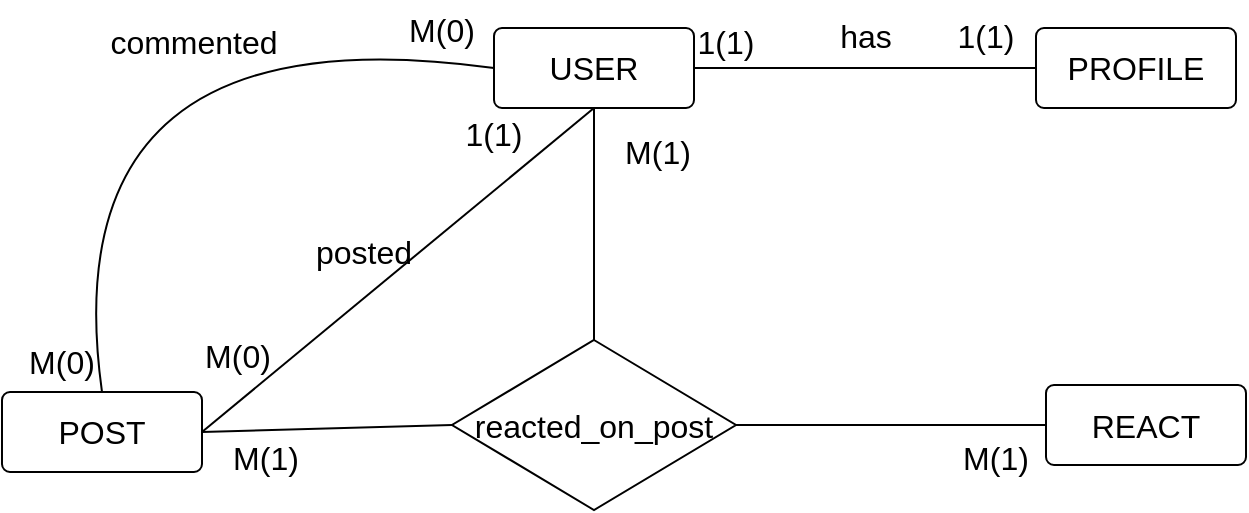<mxfile version="22.1.17" type="github" pages="2">
  <diagram name="E/R Diagram" id="e-kSMlQygBdRhabFYkxA">
    <mxGraphModel dx="1690" dy="580" grid="0" gridSize="10" guides="1" tooltips="1" connect="1" arrows="1" fold="1" page="0" pageScale="1" pageWidth="827" pageHeight="1169" math="0" shadow="0">
      <root>
        <mxCell id="0" />
        <mxCell id="1" parent="0" />
        <mxCell id="X_2Rxu_jYfAB1tPDHrxQ-3" value="USER" style="rounded=1;arcSize=10;whiteSpace=wrap;html=1;align=center;fontSize=16;" parent="1" vertex="1">
          <mxGeometry x="16" y="133" width="100" height="40" as="geometry" />
        </mxCell>
        <mxCell id="X_2Rxu_jYfAB1tPDHrxQ-4" value="PROFILE" style="rounded=1;arcSize=10;whiteSpace=wrap;html=1;align=center;fontSize=16;" parent="1" vertex="1">
          <mxGeometry x="287" y="133" width="100" height="40" as="geometry" />
        </mxCell>
        <mxCell id="X_2Rxu_jYfAB1tPDHrxQ-7" value="" style="endArrow=none;html=1;rounded=0;fontSize=12;startSize=8;endSize=8;curved=1;exitX=1;exitY=0.5;exitDx=0;exitDy=0;entryX=0;entryY=0.5;entryDx=0;entryDy=0;" parent="1" source="X_2Rxu_jYfAB1tPDHrxQ-3" target="X_2Rxu_jYfAB1tPDHrxQ-4" edge="1">
          <mxGeometry relative="1" as="geometry">
            <mxPoint x="114" y="266" as="sourcePoint" />
            <mxPoint x="274" y="266" as="targetPoint" />
          </mxGeometry>
        </mxCell>
        <mxCell id="X_2Rxu_jYfAB1tPDHrxQ-8" value="POST" style="rounded=1;arcSize=10;whiteSpace=wrap;html=1;align=center;fontSize=16;" parent="1" vertex="1">
          <mxGeometry x="-230" y="315" width="100" height="40" as="geometry" />
        </mxCell>
        <mxCell id="X_2Rxu_jYfAB1tPDHrxQ-9" value="" style="endArrow=none;html=1;rounded=0;fontSize=12;startSize=8;endSize=8;curved=1;exitX=0.5;exitY=1;exitDx=0;exitDy=0;entryX=1;entryY=0.5;entryDx=0;entryDy=0;" parent="1" source="X_2Rxu_jYfAB1tPDHrxQ-3" target="X_2Rxu_jYfAB1tPDHrxQ-8" edge="1">
          <mxGeometry relative="1" as="geometry">
            <mxPoint x="114" y="266" as="sourcePoint" />
            <mxPoint x="55" y="345" as="targetPoint" />
          </mxGeometry>
        </mxCell>
        <mxCell id="X_2Rxu_jYfAB1tPDHrxQ-10" value="REACT" style="rounded=1;arcSize=10;whiteSpace=wrap;html=1;align=center;fontSize=16;" parent="1" vertex="1">
          <mxGeometry x="292" y="311.5" width="100" height="40" as="geometry" />
        </mxCell>
        <mxCell id="X_2Rxu_jYfAB1tPDHrxQ-26" value="has" style="text;html=1;strokeColor=none;fillColor=none;align=center;verticalAlign=middle;whiteSpace=wrap;rounded=0;fontSize=16;" parent="1" vertex="1">
          <mxGeometry x="172" y="122" width="60" height="30" as="geometry" />
        </mxCell>
        <mxCell id="X_2Rxu_jYfAB1tPDHrxQ-28" value="1(1)" style="text;html=1;strokeColor=none;fillColor=none;align=center;verticalAlign=middle;whiteSpace=wrap;rounded=0;fontSize=16;" parent="1" vertex="1">
          <mxGeometry x="232" y="122" width="60" height="30" as="geometry" />
        </mxCell>
        <mxCell id="X_2Rxu_jYfAB1tPDHrxQ-29" value="1(1)" style="text;html=1;strokeColor=none;fillColor=none;align=center;verticalAlign=middle;whiteSpace=wrap;rounded=0;fontSize=16;" parent="1" vertex="1">
          <mxGeometry x="102" y="125" width="60" height="30" as="geometry" />
        </mxCell>
        <mxCell id="X_2Rxu_jYfAB1tPDHrxQ-30" value="posted" style="text;html=1;strokeColor=none;fillColor=none;align=center;verticalAlign=middle;whiteSpace=wrap;rounded=0;fontSize=16;" parent="1" vertex="1">
          <mxGeometry x="-79" y="230" width="60" height="30" as="geometry" />
        </mxCell>
        <mxCell id="X_2Rxu_jYfAB1tPDHrxQ-31" value="M(0)" style="text;html=1;strokeColor=none;fillColor=none;align=center;verticalAlign=middle;whiteSpace=wrap;rounded=0;fontSize=16;" parent="1" vertex="1">
          <mxGeometry x="-142" y="281.5" width="60" height="30" as="geometry" />
        </mxCell>
        <mxCell id="X_2Rxu_jYfAB1tPDHrxQ-42" value="reacted_on_post" style="shape=rhombus;perimeter=rhombusPerimeter;whiteSpace=wrap;html=1;align=center;fontSize=16;" parent="1" vertex="1">
          <mxGeometry x="-5" y="289" width="142" height="85" as="geometry" />
        </mxCell>
        <mxCell id="X_2Rxu_jYfAB1tPDHrxQ-44" value="" style="endArrow=none;html=1;rounded=0;fontSize=12;startSize=8;endSize=8;curved=1;exitX=1;exitY=0.5;exitDx=0;exitDy=0;entryX=0;entryY=0.5;entryDx=0;entryDy=0;" parent="1" source="X_2Rxu_jYfAB1tPDHrxQ-8" target="X_2Rxu_jYfAB1tPDHrxQ-42" edge="1">
          <mxGeometry relative="1" as="geometry">
            <mxPoint x="-344" y="504" as="sourcePoint" />
            <mxPoint x="-184" y="504" as="targetPoint" />
          </mxGeometry>
        </mxCell>
        <mxCell id="X_2Rxu_jYfAB1tPDHrxQ-45" value="" style="endArrow=none;html=1;rounded=0;fontSize=12;startSize=8;endSize=8;curved=1;exitX=1;exitY=0.5;exitDx=0;exitDy=0;entryX=0;entryY=0.5;entryDx=0;entryDy=0;" parent="1" source="X_2Rxu_jYfAB1tPDHrxQ-42" target="X_2Rxu_jYfAB1tPDHrxQ-10" edge="1">
          <mxGeometry relative="1" as="geometry">
            <mxPoint x="-10" y="355" as="sourcePoint" />
            <mxPoint x="150" y="355" as="targetPoint" />
          </mxGeometry>
        </mxCell>
        <mxCell id="X_2Rxu_jYfAB1tPDHrxQ-48" value="" style="endArrow=none;html=1;rounded=0;fontSize=12;startSize=8;endSize=8;curved=1;exitX=0.5;exitY=0;exitDx=0;exitDy=0;entryX=0.5;entryY=1;entryDx=0;entryDy=0;" parent="1" source="X_2Rxu_jYfAB1tPDHrxQ-42" target="X_2Rxu_jYfAB1tPDHrxQ-3" edge="1">
          <mxGeometry relative="1" as="geometry">
            <mxPoint x="-10" y="355" as="sourcePoint" />
            <mxPoint x="150" y="355" as="targetPoint" />
          </mxGeometry>
        </mxCell>
        <mxCell id="X_2Rxu_jYfAB1tPDHrxQ-50" value="M(1)" style="text;html=1;strokeColor=none;fillColor=none;align=center;verticalAlign=middle;whiteSpace=wrap;rounded=0;fontSize=16;" parent="1" vertex="1">
          <mxGeometry x="-128" y="333" width="60" height="30" as="geometry" />
        </mxCell>
        <mxCell id="X_2Rxu_jYfAB1tPDHrxQ-52" value="M(1)" style="text;html=1;strokeColor=none;fillColor=none;align=center;verticalAlign=middle;whiteSpace=wrap;rounded=0;fontSize=16;" parent="1" vertex="1">
          <mxGeometry x="237" y="333" width="60" height="30" as="geometry" />
        </mxCell>
        <mxCell id="X_2Rxu_jYfAB1tPDHrxQ-53" value="M(1)" style="text;html=1;strokeColor=none;fillColor=none;align=center;verticalAlign=middle;whiteSpace=wrap;rounded=0;fontSize=16;" parent="1" vertex="1">
          <mxGeometry x="68" y="180" width="60" height="30" as="geometry" />
        </mxCell>
        <mxCell id="X_2Rxu_jYfAB1tPDHrxQ-59" value="commented" style="text;html=1;strokeColor=none;fillColor=none;align=center;verticalAlign=middle;whiteSpace=wrap;rounded=0;fontSize=16;" parent="1" vertex="1">
          <mxGeometry x="-164" y="125" width="60" height="30" as="geometry" />
        </mxCell>
        <mxCell id="JVQoJ2h-iukKytFjK1zk-7" value="" style="endArrow=none;html=1;rounded=0;fontSize=12;startSize=8;endSize=8;curved=1;entryX=0;entryY=0.5;entryDx=0;entryDy=0;exitX=0.5;exitY=0;exitDx=0;exitDy=0;" parent="1" source="X_2Rxu_jYfAB1tPDHrxQ-8" target="X_2Rxu_jYfAB1tPDHrxQ-3" edge="1">
          <mxGeometry relative="1" as="geometry">
            <mxPoint x="-234" y="174.44" as="sourcePoint" />
            <mxPoint x="-74" y="174.44" as="targetPoint" />
            <Array as="points">
              <mxPoint x="-207" y="122" />
            </Array>
          </mxGeometry>
        </mxCell>
        <mxCell id="JVQoJ2h-iukKytFjK1zk-9" value="M(0)" style="text;html=1;strokeColor=none;fillColor=none;align=center;verticalAlign=middle;whiteSpace=wrap;rounded=0;fontSize=16;" parent="1" vertex="1">
          <mxGeometry x="-230" y="285" width="60" height="30" as="geometry" />
        </mxCell>
        <mxCell id="JVQoJ2h-iukKytFjK1zk-10" value="M(0)" style="text;html=1;strokeColor=none;fillColor=none;align=center;verticalAlign=middle;whiteSpace=wrap;rounded=0;fontSize=16;" parent="1" vertex="1">
          <mxGeometry x="-40" y="119" width="60" height="30" as="geometry" />
        </mxCell>
        <mxCell id="zRpj0uwyUc6nDoxIozHz-1" value="1(1)" style="text;html=1;strokeColor=none;fillColor=none;align=center;verticalAlign=middle;whiteSpace=wrap;rounded=0;fontSize=16;" parent="1" vertex="1">
          <mxGeometry x="-14" y="171" width="60" height="30" as="geometry" />
        </mxCell>
      </root>
    </mxGraphModel>
  </diagram>
  <diagram id="opiZXIIFtujCiTkQ10Ds" name="Conceptual diagram">
    <mxGraphModel dx="1690" dy="980" grid="1" gridSize="10" guides="1" tooltips="1" connect="1" arrows="1" fold="1" page="0" pageScale="1" pageWidth="827" pageHeight="1169" math="0" shadow="0">
      <root>
        <mxCell id="0" />
        <mxCell id="1" parent="0" />
        <mxCell id="zgBivezwztg3z0JNYk4G-1" value="USER" style="shape=table;startSize=30;container=1;collapsible=1;childLayout=tableLayout;fixedRows=1;rowLines=0;fontStyle=1;align=center;resizeLast=1;html=1;fontSize=16;" parent="1" vertex="1">
          <mxGeometry x="94" y="-29" width="180" height="240" as="geometry" />
        </mxCell>
        <mxCell id="zgBivezwztg3z0JNYk4G-2" value="" style="shape=tableRow;horizontal=0;startSize=0;swimlaneHead=0;swimlaneBody=0;fillColor=none;collapsible=0;dropTarget=0;points=[[0,0.5],[1,0.5]];portConstraint=eastwest;top=0;left=0;right=0;bottom=1;fontSize=16;" parent="zgBivezwztg3z0JNYk4G-1" vertex="1">
          <mxGeometry y="30" width="180" height="30" as="geometry" />
        </mxCell>
        <mxCell id="zgBivezwztg3z0JNYk4G-3" value="PK" style="shape=partialRectangle;connectable=0;fillColor=none;top=0;left=0;bottom=0;right=0;fontStyle=1;overflow=hidden;whiteSpace=wrap;html=1;fontSize=16;" parent="zgBivezwztg3z0JNYk4G-2" vertex="1">
          <mxGeometry width="30" height="30" as="geometry">
            <mxRectangle width="30" height="30" as="alternateBounds" />
          </mxGeometry>
        </mxCell>
        <mxCell id="zgBivezwztg3z0JNYk4G-4" value="#user_id" style="shape=partialRectangle;connectable=0;fillColor=none;top=0;left=0;bottom=0;right=0;align=left;spacingLeft=6;fontStyle=5;overflow=hidden;whiteSpace=wrap;html=1;fontSize=16;" parent="zgBivezwztg3z0JNYk4G-2" vertex="1">
          <mxGeometry x="30" width="150" height="30" as="geometry">
            <mxRectangle width="150" height="30" as="alternateBounds" />
          </mxGeometry>
        </mxCell>
        <mxCell id="zgBivezwztg3z0JNYk4G-5" value="" style="shape=tableRow;horizontal=0;startSize=0;swimlaneHead=0;swimlaneBody=0;fillColor=none;collapsible=0;dropTarget=0;points=[[0,0.5],[1,0.5]];portConstraint=eastwest;top=0;left=0;right=0;bottom=0;fontSize=16;" parent="zgBivezwztg3z0JNYk4G-1" vertex="1">
          <mxGeometry y="60" width="180" height="30" as="geometry" />
        </mxCell>
        <mxCell id="zgBivezwztg3z0JNYk4G-6" value="" style="shape=partialRectangle;connectable=0;fillColor=none;top=0;left=0;bottom=0;right=0;editable=1;overflow=hidden;whiteSpace=wrap;html=1;fontSize=16;" parent="zgBivezwztg3z0JNYk4G-5" vertex="1">
          <mxGeometry width="30" height="30" as="geometry">
            <mxRectangle width="30" height="30" as="alternateBounds" />
          </mxGeometry>
        </mxCell>
        <mxCell id="zgBivezwztg3z0JNYk4G-7" value="email" style="shape=partialRectangle;connectable=0;fillColor=none;top=0;left=0;bottom=0;right=0;align=left;spacingLeft=6;overflow=hidden;whiteSpace=wrap;html=1;fontSize=16;" parent="zgBivezwztg3z0JNYk4G-5" vertex="1">
          <mxGeometry x="30" width="150" height="30" as="geometry">
            <mxRectangle width="150" height="30" as="alternateBounds" />
          </mxGeometry>
        </mxCell>
        <mxCell id="zgBivezwztg3z0JNYk4G-8" value="" style="shape=tableRow;horizontal=0;startSize=0;swimlaneHead=0;swimlaneBody=0;fillColor=none;collapsible=0;dropTarget=0;points=[[0,0.5],[1,0.5]];portConstraint=eastwest;top=0;left=0;right=0;bottom=0;fontSize=16;" parent="zgBivezwztg3z0JNYk4G-1" vertex="1">
          <mxGeometry y="90" width="180" height="30" as="geometry" />
        </mxCell>
        <mxCell id="zgBivezwztg3z0JNYk4G-9" value="" style="shape=partialRectangle;connectable=0;fillColor=none;top=0;left=0;bottom=0;right=0;editable=1;overflow=hidden;whiteSpace=wrap;html=1;fontSize=16;" parent="zgBivezwztg3z0JNYk4G-8" vertex="1">
          <mxGeometry width="30" height="30" as="geometry">
            <mxRectangle width="30" height="30" as="alternateBounds" />
          </mxGeometry>
        </mxCell>
        <mxCell id="zgBivezwztg3z0JNYk4G-10" value="username" style="shape=partialRectangle;connectable=0;fillColor=none;top=0;left=0;bottom=0;right=0;align=left;spacingLeft=6;overflow=hidden;whiteSpace=wrap;html=1;fontSize=16;" parent="zgBivezwztg3z0JNYk4G-8" vertex="1">
          <mxGeometry x="30" width="150" height="30" as="geometry">
            <mxRectangle width="150" height="30" as="alternateBounds" />
          </mxGeometry>
        </mxCell>
        <mxCell id="zgBivezwztg3z0JNYk4G-11" value="" style="shape=tableRow;horizontal=0;startSize=0;swimlaneHead=0;swimlaneBody=0;fillColor=none;collapsible=0;dropTarget=0;points=[[0,0.5],[1,0.5]];portConstraint=eastwest;top=0;left=0;right=0;bottom=0;fontSize=16;" parent="zgBivezwztg3z0JNYk4G-1" vertex="1">
          <mxGeometry y="120" width="180" height="30" as="geometry" />
        </mxCell>
        <mxCell id="zgBivezwztg3z0JNYk4G-12" value="" style="shape=partialRectangle;connectable=0;fillColor=none;top=0;left=0;bottom=0;right=0;editable=1;overflow=hidden;whiteSpace=wrap;html=1;fontSize=16;" parent="zgBivezwztg3z0JNYk4G-11" vertex="1">
          <mxGeometry width="30" height="30" as="geometry">
            <mxRectangle width="30" height="30" as="alternateBounds" />
          </mxGeometry>
        </mxCell>
        <mxCell id="zgBivezwztg3z0JNYk4G-13" value="password" style="shape=partialRectangle;connectable=0;fillColor=none;top=0;left=0;bottom=0;right=0;align=left;spacingLeft=6;overflow=hidden;whiteSpace=wrap;html=1;fontSize=16;" parent="zgBivezwztg3z0JNYk4G-11" vertex="1">
          <mxGeometry x="30" width="150" height="30" as="geometry">
            <mxRectangle width="150" height="30" as="alternateBounds" />
          </mxGeometry>
        </mxCell>
        <mxCell id="zgBivezwztg3z0JNYk4G-15" value="" style="shape=tableRow;horizontal=0;startSize=0;swimlaneHead=0;swimlaneBody=0;fillColor=none;collapsible=0;dropTarget=0;points=[[0,0.5],[1,0.5]];portConstraint=eastwest;top=0;left=0;right=0;bottom=0;fontSize=16;" parent="zgBivezwztg3z0JNYk4G-1" vertex="1">
          <mxGeometry y="150" width="180" height="30" as="geometry" />
        </mxCell>
        <mxCell id="zgBivezwztg3z0JNYk4G-16" value="" style="shape=partialRectangle;connectable=0;fillColor=none;top=0;left=0;bottom=0;right=0;editable=1;overflow=hidden;fontSize=16;" parent="zgBivezwztg3z0JNYk4G-15" vertex="1">
          <mxGeometry width="30" height="30" as="geometry">
            <mxRectangle width="30" height="30" as="alternateBounds" />
          </mxGeometry>
        </mxCell>
        <mxCell id="zgBivezwztg3z0JNYk4G-17" value="phone_number" style="shape=partialRectangle;connectable=0;fillColor=none;top=0;left=0;bottom=0;right=0;align=left;spacingLeft=6;overflow=hidden;fontSize=16;" parent="zgBivezwztg3z0JNYk4G-15" vertex="1">
          <mxGeometry x="30" width="150" height="30" as="geometry">
            <mxRectangle width="150" height="30" as="alternateBounds" />
          </mxGeometry>
        </mxCell>
        <mxCell id="zgBivezwztg3z0JNYk4G-23" value="" style="shape=tableRow;horizontal=0;startSize=0;swimlaneHead=0;swimlaneBody=0;fillColor=none;collapsible=0;dropTarget=0;points=[[0,0.5],[1,0.5]];portConstraint=eastwest;top=0;left=0;right=0;bottom=0;fontSize=16;" parent="zgBivezwztg3z0JNYk4G-1" vertex="1">
          <mxGeometry y="180" width="180" height="30" as="geometry" />
        </mxCell>
        <mxCell id="zgBivezwztg3z0JNYk4G-24" value="" style="shape=partialRectangle;connectable=0;fillColor=none;top=0;left=0;bottom=0;right=0;editable=1;overflow=hidden;fontSize=16;" parent="zgBivezwztg3z0JNYk4G-23" vertex="1">
          <mxGeometry width="30" height="30" as="geometry">
            <mxRectangle width="30" height="30" as="alternateBounds" />
          </mxGeometry>
        </mxCell>
        <mxCell id="zgBivezwztg3z0JNYk4G-25" value="birth_date" style="shape=partialRectangle;connectable=0;fillColor=none;top=0;left=0;bottom=0;right=0;align=left;spacingLeft=6;overflow=hidden;fontSize=16;" parent="zgBivezwztg3z0JNYk4G-23" vertex="1">
          <mxGeometry x="30" width="150" height="30" as="geometry">
            <mxRectangle width="150" height="30" as="alternateBounds" />
          </mxGeometry>
        </mxCell>
        <mxCell id="zgBivezwztg3z0JNYk4G-27" value="" style="shape=tableRow;horizontal=0;startSize=0;swimlaneHead=0;swimlaneBody=0;fillColor=none;collapsible=0;dropTarget=0;points=[[0,0.5],[1,0.5]];portConstraint=eastwest;top=0;left=0;right=0;bottom=0;fontSize=16;" parent="zgBivezwztg3z0JNYk4G-1" vertex="1">
          <mxGeometry y="210" width="180" height="30" as="geometry" />
        </mxCell>
        <mxCell id="zgBivezwztg3z0JNYk4G-28" value="" style="shape=partialRectangle;connectable=0;fillColor=none;top=0;left=0;bottom=0;right=0;editable=1;overflow=hidden;fontSize=16;" parent="zgBivezwztg3z0JNYk4G-27" vertex="1">
          <mxGeometry width="30" height="30" as="geometry">
            <mxRectangle width="30" height="30" as="alternateBounds" />
          </mxGeometry>
        </mxCell>
        <mxCell id="zgBivezwztg3z0JNYk4G-29" value="sing_up_date" style="shape=partialRectangle;connectable=0;fillColor=none;top=0;left=0;bottom=0;right=0;align=left;spacingLeft=6;overflow=hidden;fontSize=16;" parent="zgBivezwztg3z0JNYk4G-27" vertex="1">
          <mxGeometry x="30" width="150" height="30" as="geometry">
            <mxRectangle width="150" height="30" as="alternateBounds" />
          </mxGeometry>
        </mxCell>
        <mxCell id="zgBivezwztg3z0JNYk4G-30" value="PROFILE" style="shape=table;startSize=30;container=1;collapsible=1;childLayout=tableLayout;fixedRows=1;rowLines=0;fontStyle=1;align=center;resizeLast=1;html=1;fontSize=16;" parent="1" vertex="1">
          <mxGeometry x="527" y="-29" width="180" height="180" as="geometry" />
        </mxCell>
        <mxCell id="zgBivezwztg3z0JNYk4G-31" value="" style="shape=tableRow;horizontal=0;startSize=0;swimlaneHead=0;swimlaneBody=0;fillColor=none;collapsible=0;dropTarget=0;points=[[0,0.5],[1,0.5]];portConstraint=eastwest;top=0;left=0;right=0;bottom=1;fontSize=16;" parent="zgBivezwztg3z0JNYk4G-30" vertex="1">
          <mxGeometry y="30" width="180" height="30" as="geometry" />
        </mxCell>
        <mxCell id="zgBivezwztg3z0JNYk4G-32" value="PK" style="shape=partialRectangle;connectable=0;fillColor=none;top=0;left=0;bottom=0;right=0;fontStyle=1;overflow=hidden;whiteSpace=wrap;html=1;fontSize=16;" parent="zgBivezwztg3z0JNYk4G-31" vertex="1">
          <mxGeometry width="30" height="30" as="geometry">
            <mxRectangle width="30" height="30" as="alternateBounds" />
          </mxGeometry>
        </mxCell>
        <mxCell id="zgBivezwztg3z0JNYk4G-33" value="#profile_id" style="shape=partialRectangle;connectable=0;fillColor=none;top=0;left=0;bottom=0;right=0;align=left;spacingLeft=6;fontStyle=5;overflow=hidden;whiteSpace=wrap;html=1;fontSize=16;" parent="zgBivezwztg3z0JNYk4G-31" vertex="1">
          <mxGeometry x="30" width="150" height="30" as="geometry">
            <mxRectangle width="150" height="30" as="alternateBounds" />
          </mxGeometry>
        </mxCell>
        <mxCell id="zgBivezwztg3z0JNYk4G-44" value="" style="shape=tableRow;horizontal=0;startSize=0;swimlaneHead=0;swimlaneBody=0;fillColor=none;collapsible=0;dropTarget=0;points=[[0,0.5],[1,0.5]];portConstraint=eastwest;top=0;left=0;right=0;bottom=0;fontSize=16;" parent="zgBivezwztg3z0JNYk4G-30" vertex="1">
          <mxGeometry y="60" width="180" height="30" as="geometry" />
        </mxCell>
        <mxCell id="zgBivezwztg3z0JNYk4G-45" value="FK" style="shape=partialRectangle;connectable=0;fillColor=none;top=0;left=0;bottom=0;right=0;fontStyle=0;overflow=hidden;whiteSpace=wrap;html=1;fontSize=16;" parent="zgBivezwztg3z0JNYk4G-44" vertex="1">
          <mxGeometry width="30" height="30" as="geometry">
            <mxRectangle width="30" height="30" as="alternateBounds" />
          </mxGeometry>
        </mxCell>
        <mxCell id="zgBivezwztg3z0JNYk4G-46" value="user_id" style="shape=partialRectangle;connectable=0;fillColor=none;top=0;left=0;bottom=0;right=0;align=left;spacingLeft=6;fontStyle=0;overflow=hidden;whiteSpace=wrap;html=1;fontSize=16;" parent="zgBivezwztg3z0JNYk4G-44" vertex="1">
          <mxGeometry x="30" width="150" height="30" as="geometry">
            <mxRectangle width="150" height="30" as="alternateBounds" />
          </mxGeometry>
        </mxCell>
        <mxCell id="zgBivezwztg3z0JNYk4G-37" value="" style="shape=tableRow;horizontal=0;startSize=0;swimlaneHead=0;swimlaneBody=0;fillColor=none;collapsible=0;dropTarget=0;points=[[0,0.5],[1,0.5]];portConstraint=eastwest;top=0;left=0;right=0;bottom=0;fontSize=16;" parent="zgBivezwztg3z0JNYk4G-30" vertex="1">
          <mxGeometry y="90" width="180" height="30" as="geometry" />
        </mxCell>
        <mxCell id="zgBivezwztg3z0JNYk4G-38" value="" style="shape=partialRectangle;connectable=0;fillColor=none;top=0;left=0;bottom=0;right=0;editable=1;overflow=hidden;whiteSpace=wrap;html=1;fontSize=16;" parent="zgBivezwztg3z0JNYk4G-37" vertex="1">
          <mxGeometry width="30" height="30" as="geometry">
            <mxRectangle width="30" height="30" as="alternateBounds" />
          </mxGeometry>
        </mxCell>
        <mxCell id="zgBivezwztg3z0JNYk4G-39" value="profile_pic" style="shape=partialRectangle;connectable=0;fillColor=none;top=0;left=0;bottom=0;right=0;align=left;spacingLeft=6;overflow=hidden;whiteSpace=wrap;html=1;fontSize=16;" parent="zgBivezwztg3z0JNYk4G-37" vertex="1">
          <mxGeometry x="30" width="150" height="30" as="geometry">
            <mxRectangle width="150" height="30" as="alternateBounds" />
          </mxGeometry>
        </mxCell>
        <mxCell id="zgBivezwztg3z0JNYk4G-48" value="" style="shape=tableRow;horizontal=0;startSize=0;swimlaneHead=0;swimlaneBody=0;fillColor=none;collapsible=0;dropTarget=0;points=[[0,0.5],[1,0.5]];portConstraint=eastwest;top=0;left=0;right=0;bottom=0;fontSize=16;" parent="zgBivezwztg3z0JNYk4G-30" vertex="1">
          <mxGeometry y="120" width="180" height="30" as="geometry" />
        </mxCell>
        <mxCell id="zgBivezwztg3z0JNYk4G-49" value="" style="shape=partialRectangle;connectable=0;fillColor=none;top=0;left=0;bottom=0;right=0;editable=1;overflow=hidden;fontSize=16;" parent="zgBivezwztg3z0JNYk4G-48" vertex="1">
          <mxGeometry width="30" height="30" as="geometry">
            <mxRectangle width="30" height="30" as="alternateBounds" />
          </mxGeometry>
        </mxCell>
        <mxCell id="zgBivezwztg3z0JNYk4G-50" value="cover_pic" style="shape=partialRectangle;connectable=0;fillColor=none;top=0;left=0;bottom=0;right=0;align=left;spacingLeft=6;overflow=hidden;fontSize=16;" parent="zgBivezwztg3z0JNYk4G-48" vertex="1">
          <mxGeometry x="30" width="150" height="30" as="geometry">
            <mxRectangle width="150" height="30" as="alternateBounds" />
          </mxGeometry>
        </mxCell>
        <mxCell id="zgBivezwztg3z0JNYk4G-40" value="" style="shape=tableRow;horizontal=0;startSize=0;swimlaneHead=0;swimlaneBody=0;fillColor=none;collapsible=0;dropTarget=0;points=[[0,0.5],[1,0.5]];portConstraint=eastwest;top=0;left=0;right=0;bottom=0;fontSize=16;" parent="zgBivezwztg3z0JNYk4G-30" vertex="1">
          <mxGeometry y="150" width="180" height="30" as="geometry" />
        </mxCell>
        <mxCell id="zgBivezwztg3z0JNYk4G-41" value="" style="shape=partialRectangle;connectable=0;fillColor=none;top=0;left=0;bottom=0;right=0;editable=1;overflow=hidden;whiteSpace=wrap;html=1;fontSize=16;" parent="zgBivezwztg3z0JNYk4G-40" vertex="1">
          <mxGeometry width="30" height="30" as="geometry">
            <mxRectangle width="30" height="30" as="alternateBounds" />
          </mxGeometry>
        </mxCell>
        <mxCell id="zgBivezwztg3z0JNYk4G-42" value="bio" style="shape=partialRectangle;connectable=0;fillColor=none;top=0;left=0;bottom=0;right=0;align=left;spacingLeft=6;overflow=hidden;whiteSpace=wrap;html=1;fontSize=16;" parent="zgBivezwztg3z0JNYk4G-40" vertex="1">
          <mxGeometry x="30" width="150" height="30" as="geometry">
            <mxRectangle width="150" height="30" as="alternateBounds" />
          </mxGeometry>
        </mxCell>
        <mxCell id="zgBivezwztg3z0JNYk4G-51" value="" style="endArrow=none;html=1;rounded=0;fontSize=12;startSize=8;endSize=8;curved=1;entryX=0;entryY=0.5;entryDx=0;entryDy=0;exitX=1;exitY=0.5;exitDx=0;exitDy=0;" parent="1" source="zgBivezwztg3z0JNYk4G-2" target="zgBivezwztg3z0JNYk4G-31" edge="1">
          <mxGeometry relative="1" as="geometry">
            <mxPoint x="130" y="76" as="sourcePoint" />
            <mxPoint x="290" y="76" as="targetPoint" />
          </mxGeometry>
        </mxCell>
        <mxCell id="zgBivezwztg3z0JNYk4G-53" value="X" style="text;html=1;strokeColor=none;fillColor=none;align=center;verticalAlign=middle;whiteSpace=wrap;rounded=0;fontSize=20;spacing=2;" parent="1" vertex="1">
          <mxGeometry x="495" y="3" width="60" height="30" as="geometry" />
        </mxCell>
        <mxCell id="pfiglTzFrnK8lW_CnNaW-1" value="POST" style="shape=table;startSize=30;container=1;collapsible=1;childLayout=tableLayout;fixedRows=1;rowLines=0;fontStyle=1;align=center;resizeLast=1;html=1;fontSize=16;" parent="1" vertex="1">
          <mxGeometry x="-330" y="262" width="180" height="180" as="geometry" />
        </mxCell>
        <mxCell id="pfiglTzFrnK8lW_CnNaW-2" value="" style="shape=tableRow;horizontal=0;startSize=0;swimlaneHead=0;swimlaneBody=0;fillColor=none;collapsible=0;dropTarget=0;points=[[0,0.5],[1,0.5]];portConstraint=eastwest;top=0;left=0;right=0;bottom=1;fontSize=16;" parent="pfiglTzFrnK8lW_CnNaW-1" vertex="1">
          <mxGeometry y="30" width="180" height="30" as="geometry" />
        </mxCell>
        <mxCell id="pfiglTzFrnK8lW_CnNaW-3" value="PK" style="shape=partialRectangle;connectable=0;fillColor=none;top=0;left=0;bottom=0;right=0;fontStyle=1;overflow=hidden;whiteSpace=wrap;html=1;fontSize=16;" parent="pfiglTzFrnK8lW_CnNaW-2" vertex="1">
          <mxGeometry width="30" height="30" as="geometry">
            <mxRectangle width="30" height="30" as="alternateBounds" />
          </mxGeometry>
        </mxCell>
        <mxCell id="pfiglTzFrnK8lW_CnNaW-4" value="#post_id" style="shape=partialRectangle;connectable=0;fillColor=none;top=0;left=0;bottom=0;right=0;align=left;spacingLeft=6;fontStyle=5;overflow=hidden;whiteSpace=wrap;html=1;fontSize=16;" parent="pfiglTzFrnK8lW_CnNaW-2" vertex="1">
          <mxGeometry x="30" width="150" height="30" as="geometry">
            <mxRectangle width="150" height="30" as="alternateBounds" />
          </mxGeometry>
        </mxCell>
        <mxCell id="pfiglTzFrnK8lW_CnNaW-15" value="" style="shape=tableRow;horizontal=0;startSize=0;swimlaneHead=0;swimlaneBody=0;fillColor=none;collapsible=0;dropTarget=0;points=[[0,0.5],[1,0.5]];portConstraint=eastwest;top=0;left=0;right=0;bottom=0;fontSize=16;" parent="pfiglTzFrnK8lW_CnNaW-1" vertex="1">
          <mxGeometry y="60" width="180" height="30" as="geometry" />
        </mxCell>
        <mxCell id="pfiglTzFrnK8lW_CnNaW-16" value="FK" style="shape=partialRectangle;connectable=0;fillColor=none;top=0;left=0;bottom=0;right=0;fontStyle=0;overflow=hidden;whiteSpace=wrap;html=1;fontSize=16;" parent="pfiglTzFrnK8lW_CnNaW-15" vertex="1">
          <mxGeometry width="30" height="30" as="geometry">
            <mxRectangle width="30" height="30" as="alternateBounds" />
          </mxGeometry>
        </mxCell>
        <mxCell id="pfiglTzFrnK8lW_CnNaW-17" value="user_id" style="shape=partialRectangle;connectable=0;fillColor=none;top=0;left=0;bottom=0;right=0;align=left;spacingLeft=6;fontStyle=0;overflow=hidden;whiteSpace=wrap;html=1;fontSize=16;" parent="pfiglTzFrnK8lW_CnNaW-15" vertex="1">
          <mxGeometry x="30" width="150" height="30" as="geometry">
            <mxRectangle width="150" height="30" as="alternateBounds" />
          </mxGeometry>
        </mxCell>
        <mxCell id="E0z2lbYZphScqMj4fw0K-27" value="" style="shape=tableRow;horizontal=0;startSize=0;swimlaneHead=0;swimlaneBody=0;fillColor=none;collapsible=0;dropTarget=0;points=[[0,0.5],[1,0.5]];portConstraint=eastwest;top=0;left=0;right=0;bottom=0;fontSize=16;" parent="pfiglTzFrnK8lW_CnNaW-1" vertex="1">
          <mxGeometry y="90" width="180" height="30" as="geometry" />
        </mxCell>
        <mxCell id="E0z2lbYZphScqMj4fw0K-28" value="" style="shape=partialRectangle;connectable=0;fillColor=none;top=0;left=0;bottom=0;right=0;editable=1;overflow=hidden;fontSize=16;" parent="E0z2lbYZphScqMj4fw0K-27" vertex="1">
          <mxGeometry width="30" height="30" as="geometry">
            <mxRectangle width="30" height="30" as="alternateBounds" />
          </mxGeometry>
        </mxCell>
        <mxCell id="E0z2lbYZphScqMj4fw0K-29" value="post_description" style="shape=partialRectangle;connectable=0;fillColor=none;top=0;left=0;bottom=0;right=0;align=left;spacingLeft=6;overflow=hidden;fontSize=16;" parent="E0z2lbYZphScqMj4fw0K-27" vertex="1">
          <mxGeometry x="30" width="150" height="30" as="geometry">
            <mxRectangle width="150" height="30" as="alternateBounds" />
          </mxGeometry>
        </mxCell>
        <mxCell id="pfiglTzFrnK8lW_CnNaW-5" value="" style="shape=tableRow;horizontal=0;startSize=0;swimlaneHead=0;swimlaneBody=0;fillColor=none;collapsible=0;dropTarget=0;points=[[0,0.5],[1,0.5]];portConstraint=eastwest;top=0;left=0;right=0;bottom=0;fontSize=16;" parent="pfiglTzFrnK8lW_CnNaW-1" vertex="1">
          <mxGeometry y="120" width="180" height="30" as="geometry" />
        </mxCell>
        <mxCell id="pfiglTzFrnK8lW_CnNaW-6" value="" style="shape=partialRectangle;connectable=0;fillColor=none;top=0;left=0;bottom=0;right=0;editable=1;overflow=hidden;whiteSpace=wrap;html=1;fontSize=16;" parent="pfiglTzFrnK8lW_CnNaW-5" vertex="1">
          <mxGeometry width="30" height="30" as="geometry">
            <mxRectangle width="30" height="30" as="alternateBounds" />
          </mxGeometry>
        </mxCell>
        <mxCell id="pfiglTzFrnK8lW_CnNaW-7" value="post_pic" style="shape=partialRectangle;connectable=0;fillColor=none;top=0;left=0;bottom=0;right=0;align=left;spacingLeft=6;overflow=hidden;whiteSpace=wrap;html=1;fontSize=16;" parent="pfiglTzFrnK8lW_CnNaW-5" vertex="1">
          <mxGeometry x="30" width="150" height="30" as="geometry">
            <mxRectangle width="150" height="30" as="alternateBounds" />
          </mxGeometry>
        </mxCell>
        <mxCell id="pfiglTzFrnK8lW_CnNaW-8" value="" style="shape=tableRow;horizontal=0;startSize=0;swimlaneHead=0;swimlaneBody=0;fillColor=none;collapsible=0;dropTarget=0;points=[[0,0.5],[1,0.5]];portConstraint=eastwest;top=0;left=0;right=0;bottom=0;fontSize=16;" parent="pfiglTzFrnK8lW_CnNaW-1" vertex="1">
          <mxGeometry y="150" width="180" height="30" as="geometry" />
        </mxCell>
        <mxCell id="pfiglTzFrnK8lW_CnNaW-9" value="" style="shape=partialRectangle;connectable=0;fillColor=none;top=0;left=0;bottom=0;right=0;editable=1;overflow=hidden;whiteSpace=wrap;html=1;fontSize=16;" parent="pfiglTzFrnK8lW_CnNaW-8" vertex="1">
          <mxGeometry width="30" height="30" as="geometry">
            <mxRectangle width="30" height="30" as="alternateBounds" />
          </mxGeometry>
        </mxCell>
        <mxCell id="pfiglTzFrnK8lW_CnNaW-10" value="post_date" style="shape=partialRectangle;connectable=0;fillColor=none;top=0;left=0;bottom=0;right=0;align=left;spacingLeft=6;overflow=hidden;whiteSpace=wrap;html=1;fontSize=16;" parent="pfiglTzFrnK8lW_CnNaW-8" vertex="1">
          <mxGeometry x="30" width="150" height="30" as="geometry">
            <mxRectangle width="150" height="30" as="alternateBounds" />
          </mxGeometry>
        </mxCell>
        <mxCell id="E0z2lbYZphScqMj4fw0K-1" value="COMMENT" style="shape=table;startSize=30;container=1;collapsible=1;childLayout=tableLayout;fixedRows=1;rowLines=0;fontStyle=1;align=center;resizeLast=1;html=1;fontSize=16;" parent="1" vertex="1">
          <mxGeometry x="-330" y="-29" width="180" height="176.438" as="geometry" />
        </mxCell>
        <mxCell id="E0z2lbYZphScqMj4fw0K-2" value="" style="shape=tableRow;horizontal=0;startSize=0;swimlaneHead=0;swimlaneBody=0;fillColor=none;collapsible=0;dropTarget=0;points=[[0,0.5],[1,0.5]];portConstraint=eastwest;top=0;left=0;right=0;bottom=1;fontSize=16;" parent="E0z2lbYZphScqMj4fw0K-1" vertex="1">
          <mxGeometry y="30" width="180" height="30" as="geometry" />
        </mxCell>
        <mxCell id="E0z2lbYZphScqMj4fw0K-3" value="PK" style="shape=partialRectangle;connectable=0;fillColor=none;top=0;left=0;bottom=0;right=0;fontStyle=1;overflow=hidden;whiteSpace=wrap;html=1;fontSize=16;" parent="E0z2lbYZphScqMj4fw0K-2" vertex="1">
          <mxGeometry width="30" height="30" as="geometry">
            <mxRectangle width="30" height="30" as="alternateBounds" />
          </mxGeometry>
        </mxCell>
        <mxCell id="E0z2lbYZphScqMj4fw0K-4" value="#comm_id" style="shape=partialRectangle;connectable=0;fillColor=none;top=0;left=0;bottom=0;right=0;align=left;spacingLeft=6;fontStyle=5;overflow=hidden;whiteSpace=wrap;html=1;fontSize=16;" parent="E0z2lbYZphScqMj4fw0K-2" vertex="1">
          <mxGeometry x="30" width="150" height="30" as="geometry">
            <mxRectangle width="150" height="30" as="alternateBounds" />
          </mxGeometry>
        </mxCell>
        <mxCell id="E0z2lbYZphScqMj4fw0K-15" value="" style="shape=tableRow;horizontal=0;startSize=0;swimlaneHead=0;swimlaneBody=0;fillColor=none;collapsible=0;dropTarget=0;points=[[0,0.5],[1,0.5]];portConstraint=eastwest;top=0;left=0;right=0;bottom=0;fontSize=16;" parent="E0z2lbYZphScqMj4fw0K-1" vertex="1">
          <mxGeometry y="60" width="180" height="30" as="geometry" />
        </mxCell>
        <mxCell id="E0z2lbYZphScqMj4fw0K-16" value="FK" style="shape=partialRectangle;connectable=0;fillColor=none;top=0;left=0;bottom=0;right=0;fontStyle=0;overflow=hidden;whiteSpace=wrap;html=1;fontSize=16;" parent="E0z2lbYZphScqMj4fw0K-15" vertex="1">
          <mxGeometry width="30" height="30" as="geometry">
            <mxRectangle width="30" height="30" as="alternateBounds" />
          </mxGeometry>
        </mxCell>
        <mxCell id="E0z2lbYZphScqMj4fw0K-17" value="user_id" style="shape=partialRectangle;connectable=0;fillColor=none;top=0;left=0;bottom=0;right=0;align=left;spacingLeft=6;fontStyle=0;overflow=hidden;whiteSpace=wrap;html=1;fontSize=16;" parent="E0z2lbYZphScqMj4fw0K-15" vertex="1">
          <mxGeometry x="30" width="150" height="30" as="geometry">
            <mxRectangle width="150" height="30" as="alternateBounds" />
          </mxGeometry>
        </mxCell>
        <mxCell id="E0z2lbYZphScqMj4fw0K-19" value="" style="shape=tableRow;horizontal=0;startSize=0;swimlaneHead=0;swimlaneBody=0;fillColor=none;collapsible=0;dropTarget=0;points=[[0,0.5],[1,0.5]];portConstraint=eastwest;top=0;left=0;right=0;bottom=0;fontSize=16;" parent="E0z2lbYZphScqMj4fw0K-1" vertex="1">
          <mxGeometry y="90" width="180" height="30" as="geometry" />
        </mxCell>
        <mxCell id="E0z2lbYZphScqMj4fw0K-20" value="FK" style="shape=partialRectangle;connectable=0;fillColor=none;top=0;left=0;bottom=0;right=0;fontStyle=0;overflow=hidden;whiteSpace=wrap;html=1;fontSize=16;" parent="E0z2lbYZphScqMj4fw0K-19" vertex="1">
          <mxGeometry width="30" height="30" as="geometry">
            <mxRectangle width="30" height="30" as="alternateBounds" />
          </mxGeometry>
        </mxCell>
        <mxCell id="E0z2lbYZphScqMj4fw0K-21" value="post_id" style="shape=partialRectangle;connectable=0;fillColor=none;top=0;left=0;bottom=0;right=0;align=left;spacingLeft=6;fontStyle=0;overflow=hidden;whiteSpace=wrap;html=1;fontSize=16;" parent="E0z2lbYZphScqMj4fw0K-19" vertex="1">
          <mxGeometry x="30" width="150" height="30" as="geometry">
            <mxRectangle width="150" height="30" as="alternateBounds" />
          </mxGeometry>
        </mxCell>
        <mxCell id="E0z2lbYZphScqMj4fw0K-5" value="" style="shape=tableRow;horizontal=0;startSize=0;swimlaneHead=0;swimlaneBody=0;fillColor=none;collapsible=0;dropTarget=0;points=[[0,0.5],[1,0.5]];portConstraint=eastwest;top=0;left=0;right=0;bottom=0;fontSize=16;" parent="E0z2lbYZphScqMj4fw0K-1" vertex="1">
          <mxGeometry y="120" width="180" height="26" as="geometry" />
        </mxCell>
        <mxCell id="E0z2lbYZphScqMj4fw0K-6" value="" style="shape=partialRectangle;connectable=0;fillColor=none;top=0;left=0;bottom=0;right=0;editable=1;overflow=hidden;whiteSpace=wrap;html=1;fontSize=16;" parent="E0z2lbYZphScqMj4fw0K-5" vertex="1">
          <mxGeometry width="30" height="26" as="geometry">
            <mxRectangle width="30" height="26" as="alternateBounds" />
          </mxGeometry>
        </mxCell>
        <mxCell id="E0z2lbYZphScqMj4fw0K-7" value="com_content" style="shape=partialRectangle;connectable=0;fillColor=none;top=0;left=0;bottom=0;right=0;align=left;spacingLeft=6;overflow=hidden;whiteSpace=wrap;html=1;fontSize=16;" parent="E0z2lbYZphScqMj4fw0K-5" vertex="1">
          <mxGeometry x="30" width="150" height="26" as="geometry">
            <mxRectangle width="150" height="26" as="alternateBounds" />
          </mxGeometry>
        </mxCell>
        <mxCell id="E0z2lbYZphScqMj4fw0K-11" value="" style="shape=tableRow;horizontal=0;startSize=0;swimlaneHead=0;swimlaneBody=0;fillColor=none;collapsible=0;dropTarget=0;points=[[0,0.5],[1,0.5]];portConstraint=eastwest;top=0;left=0;right=0;bottom=0;fontSize=16;" parent="E0z2lbYZphScqMj4fw0K-1" vertex="1">
          <mxGeometry y="146" width="180" height="30" as="geometry" />
        </mxCell>
        <mxCell id="E0z2lbYZphScqMj4fw0K-12" value="" style="shape=partialRectangle;connectable=0;fillColor=none;top=0;left=0;bottom=0;right=0;editable=1;overflow=hidden;whiteSpace=wrap;html=1;fontSize=16;" parent="E0z2lbYZphScqMj4fw0K-11" vertex="1">
          <mxGeometry width="30" height="30" as="geometry">
            <mxRectangle width="30" height="30" as="alternateBounds" />
          </mxGeometry>
        </mxCell>
        <mxCell id="E0z2lbYZphScqMj4fw0K-13" value="com_date" style="shape=partialRectangle;connectable=0;fillColor=none;top=0;left=0;bottom=0;right=0;align=left;spacingLeft=6;overflow=hidden;whiteSpace=wrap;html=1;fontSize=16;" parent="E0z2lbYZphScqMj4fw0K-11" vertex="1">
          <mxGeometry x="30" width="150" height="30" as="geometry">
            <mxRectangle width="150" height="30" as="alternateBounds" />
          </mxGeometry>
        </mxCell>
        <mxCell id="oMwCgnd7DUCWumNRikBZ-7" value="REACT" style="shape=table;startSize=30;container=1;collapsible=1;childLayout=tableLayout;fixedRows=1;rowLines=0;fontStyle=1;align=center;resizeLast=1;html=1;fontSize=16;" parent="1" vertex="1">
          <mxGeometry x="290" y="472" width="180" height="150" as="geometry" />
        </mxCell>
        <mxCell id="oMwCgnd7DUCWumNRikBZ-8" value="" style="shape=tableRow;horizontal=0;startSize=0;swimlaneHead=0;swimlaneBody=0;fillColor=none;collapsible=0;dropTarget=0;points=[[0,0.5],[1,0.5]];portConstraint=eastwest;top=0;left=0;right=0;bottom=1;fontSize=16;" parent="oMwCgnd7DUCWumNRikBZ-7" vertex="1">
          <mxGeometry y="30" width="180" height="30" as="geometry" />
        </mxCell>
        <mxCell id="oMwCgnd7DUCWumNRikBZ-9" value="PK" style="shape=partialRectangle;connectable=0;fillColor=none;top=0;left=0;bottom=0;right=0;fontStyle=1;overflow=hidden;whiteSpace=wrap;html=1;fontSize=16;" parent="oMwCgnd7DUCWumNRikBZ-8" vertex="1">
          <mxGeometry width="30" height="30" as="geometry">
            <mxRectangle width="30" height="30" as="alternateBounds" />
          </mxGeometry>
        </mxCell>
        <mxCell id="oMwCgnd7DUCWumNRikBZ-10" value="#react_id" style="shape=partialRectangle;connectable=0;fillColor=none;top=0;left=0;bottom=0;right=0;align=left;spacingLeft=6;fontStyle=5;overflow=hidden;whiteSpace=wrap;html=1;fontSize=16;" parent="oMwCgnd7DUCWumNRikBZ-8" vertex="1">
          <mxGeometry x="30" width="150" height="30" as="geometry">
            <mxRectangle width="150" height="30" as="alternateBounds" />
          </mxGeometry>
        </mxCell>
        <mxCell id="oMwCgnd7DUCWumNRikBZ-11" value="" style="shape=tableRow;horizontal=0;startSize=0;swimlaneHead=0;swimlaneBody=0;fillColor=none;collapsible=0;dropTarget=0;points=[[0,0.5],[1,0.5]];portConstraint=eastwest;top=0;left=0;right=0;bottom=0;fontSize=16;" parent="oMwCgnd7DUCWumNRikBZ-7" vertex="1">
          <mxGeometry y="60" width="180" height="30" as="geometry" />
        </mxCell>
        <mxCell id="oMwCgnd7DUCWumNRikBZ-12" value="" style="shape=partialRectangle;connectable=0;fillColor=none;top=0;left=0;bottom=0;right=0;editable=1;overflow=hidden;whiteSpace=wrap;html=1;fontSize=16;" parent="oMwCgnd7DUCWumNRikBZ-11" vertex="1">
          <mxGeometry width="30" height="30" as="geometry">
            <mxRectangle width="30" height="30" as="alternateBounds" />
          </mxGeometry>
        </mxCell>
        <mxCell id="oMwCgnd7DUCWumNRikBZ-13" value="react_name" style="shape=partialRectangle;connectable=0;fillColor=none;top=0;left=0;bottom=0;right=0;align=left;spacingLeft=6;overflow=hidden;whiteSpace=wrap;html=1;fontSize=16;" parent="oMwCgnd7DUCWumNRikBZ-11" vertex="1">
          <mxGeometry x="30" width="150" height="30" as="geometry">
            <mxRectangle width="150" height="30" as="alternateBounds" />
          </mxGeometry>
        </mxCell>
        <mxCell id="oMwCgnd7DUCWumNRikBZ-14" value="" style="shape=tableRow;horizontal=0;startSize=0;swimlaneHead=0;swimlaneBody=0;fillColor=none;collapsible=0;dropTarget=0;points=[[0,0.5],[1,0.5]];portConstraint=eastwest;top=0;left=0;right=0;bottom=0;fontSize=16;" parent="oMwCgnd7DUCWumNRikBZ-7" vertex="1">
          <mxGeometry y="90" width="180" height="30" as="geometry" />
        </mxCell>
        <mxCell id="oMwCgnd7DUCWumNRikBZ-15" value="" style="shape=partialRectangle;connectable=0;fillColor=none;top=0;left=0;bottom=0;right=0;editable=1;overflow=hidden;whiteSpace=wrap;html=1;fontSize=16;" parent="oMwCgnd7DUCWumNRikBZ-14" vertex="1">
          <mxGeometry width="30" height="30" as="geometry">
            <mxRectangle width="30" height="30" as="alternateBounds" />
          </mxGeometry>
        </mxCell>
        <mxCell id="oMwCgnd7DUCWumNRikBZ-16" value="react_color" style="shape=partialRectangle;connectable=0;fillColor=none;top=0;left=0;bottom=0;right=0;align=left;spacingLeft=6;overflow=hidden;whiteSpace=wrap;html=1;fontSize=16;" parent="oMwCgnd7DUCWumNRikBZ-14" vertex="1">
          <mxGeometry x="30" width="150" height="30" as="geometry">
            <mxRectangle width="150" height="30" as="alternateBounds" />
          </mxGeometry>
        </mxCell>
        <mxCell id="oMwCgnd7DUCWumNRikBZ-17" value="" style="shape=tableRow;horizontal=0;startSize=0;swimlaneHead=0;swimlaneBody=0;fillColor=none;collapsible=0;dropTarget=0;points=[[0,0.5],[1,0.5]];portConstraint=eastwest;top=0;left=0;right=0;bottom=0;fontSize=16;" parent="oMwCgnd7DUCWumNRikBZ-7" vertex="1">
          <mxGeometry y="120" width="180" height="30" as="geometry" />
        </mxCell>
        <mxCell id="oMwCgnd7DUCWumNRikBZ-18" value="" style="shape=partialRectangle;connectable=0;fillColor=none;top=0;left=0;bottom=0;right=0;editable=1;overflow=hidden;whiteSpace=wrap;html=1;fontSize=16;" parent="oMwCgnd7DUCWumNRikBZ-17" vertex="1">
          <mxGeometry width="30" height="30" as="geometry">
            <mxRectangle width="30" height="30" as="alternateBounds" />
          </mxGeometry>
        </mxCell>
        <mxCell id="oMwCgnd7DUCWumNRikBZ-19" value="react_logo" style="shape=partialRectangle;connectable=0;fillColor=none;top=0;left=0;bottom=0;right=0;align=left;spacingLeft=6;overflow=hidden;whiteSpace=wrap;html=1;fontSize=16;" parent="oMwCgnd7DUCWumNRikBZ-17" vertex="1">
          <mxGeometry x="30" width="150" height="30" as="geometry">
            <mxRectangle width="150" height="30" as="alternateBounds" />
          </mxGeometry>
        </mxCell>
        <mxCell id="vWVKBMDChdFDO95V2HVu-1" value="REACT_ON_POST" style="shape=table;startSize=30;container=1;collapsible=1;childLayout=tableLayout;fixedRows=1;rowLines=0;fontStyle=1;align=center;resizeLast=1;html=1;fontSize=16;" parent="1" vertex="1">
          <mxGeometry x="-89" y="469" width="180" height="180" as="geometry" />
        </mxCell>
        <mxCell id="vWVKBMDChdFDO95V2HVu-2" value="" style="shape=tableRow;horizontal=0;startSize=0;swimlaneHead=0;swimlaneBody=0;fillColor=none;collapsible=0;dropTarget=0;points=[[0,0.5],[1,0.5]];portConstraint=eastwest;top=0;left=0;right=0;bottom=1;fontSize=16;" parent="vWVKBMDChdFDO95V2HVu-1" vertex="1">
          <mxGeometry y="30" width="180" height="30" as="geometry" />
        </mxCell>
        <mxCell id="vWVKBMDChdFDO95V2HVu-3" value="PK" style="shape=partialRectangle;connectable=0;fillColor=none;top=0;left=0;bottom=0;right=0;fontStyle=1;overflow=hidden;whiteSpace=wrap;html=1;fontSize=16;" parent="vWVKBMDChdFDO95V2HVu-2" vertex="1">
          <mxGeometry width="30" height="30" as="geometry">
            <mxRectangle width="30" height="30" as="alternateBounds" />
          </mxGeometry>
        </mxCell>
        <mxCell id="vWVKBMDChdFDO95V2HVu-4" value="r_on_p_id" style="shape=partialRectangle;connectable=0;fillColor=none;top=0;left=0;bottom=0;right=0;align=left;spacingLeft=6;fontStyle=5;overflow=hidden;whiteSpace=wrap;html=1;fontSize=16;" parent="vWVKBMDChdFDO95V2HVu-2" vertex="1">
          <mxGeometry x="30" width="150" height="30" as="geometry">
            <mxRectangle width="150" height="30" as="alternateBounds" />
          </mxGeometry>
        </mxCell>
        <mxCell id="vWVKBMDChdFDO95V2HVu-19" value="" style="shape=tableRow;horizontal=0;startSize=0;swimlaneHead=0;swimlaneBody=0;fillColor=none;collapsible=0;dropTarget=0;points=[[0,0.5],[1,0.5]];portConstraint=eastwest;top=0;left=0;right=0;bottom=0;fontSize=16;" parent="vWVKBMDChdFDO95V2HVu-1" vertex="1">
          <mxGeometry y="60" width="180" height="30" as="geometry" />
        </mxCell>
        <mxCell id="vWVKBMDChdFDO95V2HVu-20" value="FK" style="shape=partialRectangle;connectable=0;fillColor=none;top=0;left=0;bottom=0;right=0;fontStyle=0;overflow=hidden;whiteSpace=wrap;html=1;fontSize=16;" parent="vWVKBMDChdFDO95V2HVu-19" vertex="1">
          <mxGeometry width="30" height="30" as="geometry">
            <mxRectangle width="30" height="30" as="alternateBounds" />
          </mxGeometry>
        </mxCell>
        <mxCell id="vWVKBMDChdFDO95V2HVu-21" value="user_id" style="shape=partialRectangle;connectable=0;fillColor=none;top=0;left=0;bottom=0;right=0;align=left;spacingLeft=6;fontStyle=0;overflow=hidden;whiteSpace=wrap;html=1;fontSize=16;" parent="vWVKBMDChdFDO95V2HVu-19" vertex="1">
          <mxGeometry x="30" width="150" height="30" as="geometry">
            <mxRectangle width="150" height="30" as="alternateBounds" />
          </mxGeometry>
        </mxCell>
        <mxCell id="vWVKBMDChdFDO95V2HVu-23" value="" style="shape=tableRow;horizontal=0;startSize=0;swimlaneHead=0;swimlaneBody=0;fillColor=none;collapsible=0;dropTarget=0;points=[[0,0.5],[1,0.5]];portConstraint=eastwest;top=0;left=0;right=0;bottom=0;fontSize=16;" parent="vWVKBMDChdFDO95V2HVu-1" vertex="1">
          <mxGeometry y="90" width="180" height="30" as="geometry" />
        </mxCell>
        <mxCell id="vWVKBMDChdFDO95V2HVu-24" value="FK" style="shape=partialRectangle;connectable=0;fillColor=none;top=0;left=0;bottom=0;right=0;fontStyle=0;overflow=hidden;whiteSpace=wrap;html=1;fontSize=16;" parent="vWVKBMDChdFDO95V2HVu-23" vertex="1">
          <mxGeometry width="30" height="30" as="geometry">
            <mxRectangle width="30" height="30" as="alternateBounds" />
          </mxGeometry>
        </mxCell>
        <mxCell id="vWVKBMDChdFDO95V2HVu-25" value="post_id" style="shape=partialRectangle;connectable=0;fillColor=none;top=0;left=0;bottom=0;right=0;align=left;spacingLeft=6;fontStyle=0;overflow=hidden;whiteSpace=wrap;html=1;fontSize=16;" parent="vWVKBMDChdFDO95V2HVu-23" vertex="1">
          <mxGeometry x="30" width="150" height="30" as="geometry">
            <mxRectangle width="150" height="30" as="alternateBounds" />
          </mxGeometry>
        </mxCell>
        <mxCell id="vWVKBMDChdFDO95V2HVu-27" value="" style="shape=tableRow;horizontal=0;startSize=0;swimlaneHead=0;swimlaneBody=0;fillColor=none;collapsible=0;dropTarget=0;points=[[0,0.5],[1,0.5]];portConstraint=eastwest;top=0;left=0;right=0;bottom=0;fontSize=16;" parent="vWVKBMDChdFDO95V2HVu-1" vertex="1">
          <mxGeometry y="120" width="180" height="30" as="geometry" />
        </mxCell>
        <mxCell id="vWVKBMDChdFDO95V2HVu-28" value="FK" style="shape=partialRectangle;connectable=0;fillColor=none;top=0;left=0;bottom=0;right=0;fontStyle=0;overflow=hidden;whiteSpace=wrap;html=1;fontSize=16;" parent="vWVKBMDChdFDO95V2HVu-27" vertex="1">
          <mxGeometry width="30" height="30" as="geometry">
            <mxRectangle width="30" height="30" as="alternateBounds" />
          </mxGeometry>
        </mxCell>
        <mxCell id="vWVKBMDChdFDO95V2HVu-29" value="react_id" style="shape=partialRectangle;connectable=0;fillColor=none;top=0;left=0;bottom=0;right=0;align=left;spacingLeft=6;fontStyle=0;overflow=hidden;whiteSpace=wrap;html=1;fontSize=16;" parent="vWVKBMDChdFDO95V2HVu-27" vertex="1">
          <mxGeometry x="30" width="150" height="30" as="geometry">
            <mxRectangle width="150" height="30" as="alternateBounds" />
          </mxGeometry>
        </mxCell>
        <mxCell id="vWVKBMDChdFDO95V2HVu-5" value="" style="shape=tableRow;horizontal=0;startSize=0;swimlaneHead=0;swimlaneBody=0;fillColor=none;collapsible=0;dropTarget=0;points=[[0,0.5],[1,0.5]];portConstraint=eastwest;top=0;left=0;right=0;bottom=0;fontSize=16;" parent="vWVKBMDChdFDO95V2HVu-1" vertex="1">
          <mxGeometry y="150" width="180" height="30" as="geometry" />
        </mxCell>
        <mxCell id="vWVKBMDChdFDO95V2HVu-6" value="" style="shape=partialRectangle;connectable=0;fillColor=none;top=0;left=0;bottom=0;right=0;editable=1;overflow=hidden;whiteSpace=wrap;html=1;fontSize=16;" parent="vWVKBMDChdFDO95V2HVu-5" vertex="1">
          <mxGeometry width="30" height="30" as="geometry">
            <mxRectangle width="30" height="30" as="alternateBounds" />
          </mxGeometry>
        </mxCell>
        <mxCell id="vWVKBMDChdFDO95V2HVu-7" value="react_date" style="shape=partialRectangle;connectable=0;fillColor=none;top=0;left=0;bottom=0;right=0;align=left;spacingLeft=6;overflow=hidden;whiteSpace=wrap;html=1;fontSize=16;" parent="vWVKBMDChdFDO95V2HVu-5" vertex="1">
          <mxGeometry x="30" width="150" height="30" as="geometry">
            <mxRectangle width="150" height="30" as="alternateBounds" />
          </mxGeometry>
        </mxCell>
        <mxCell id="vWVKBMDChdFDO95V2HVu-59" value="" style="endArrow=none;html=1;rounded=0;fontSize=12;startSize=8;endSize=8;curved=1;exitX=0;exitY=0.5;exitDx=0;exitDy=0;entryX=1;entryY=0.5;entryDx=0;entryDy=0;" parent="1" source="oMwCgnd7DUCWumNRikBZ-8" target="vWVKBMDChdFDO95V2HVu-2" edge="1">
          <mxGeometry relative="1" as="geometry">
            <mxPoint x="128" y="476" as="sourcePoint" />
            <mxPoint x="288" y="476" as="targetPoint" />
          </mxGeometry>
        </mxCell>
        <mxCell id="vWVKBMDChdFDO95V2HVu-61" value="" style="endArrow=none;html=1;rounded=0;fontSize=12;startSize=8;endSize=8;curved=1;exitX=1;exitY=0.5;exitDx=0;exitDy=0;entryX=0.5;entryY=0;entryDx=0;entryDy=0;" parent="1" source="pfiglTzFrnK8lW_CnNaW-2" target="vWVKBMDChdFDO95V2HVu-1" edge="1">
          <mxGeometry relative="1" as="geometry">
            <mxPoint x="128" y="476" as="sourcePoint" />
            <mxPoint x="288" y="476" as="targetPoint" />
          </mxGeometry>
        </mxCell>
        <mxCell id="vWVKBMDChdFDO95V2HVu-64" value="" style="endArrow=none;html=1;rounded=0;fontSize=12;startSize=8;endSize=8;curved=1;exitX=0.5;exitY=0;exitDx=0;exitDy=0;entryX=0.489;entryY=0.992;entryDx=0;entryDy=0;entryPerimeter=0;" parent="1" source="vWVKBMDChdFDO95V2HVu-1" target="zgBivezwztg3z0JNYk4G-27" edge="1">
          <mxGeometry relative="1" as="geometry">
            <mxPoint x="128" y="476" as="sourcePoint" />
            <mxPoint x="288" y="476" as="targetPoint" />
          </mxGeometry>
        </mxCell>
        <mxCell id="vWVKBMDChdFDO95V2HVu-66" value="" style="endArrow=none;html=1;rounded=0;fontSize=12;startSize=8;endSize=8;curved=1;entryX=0.527;entryY=1.121;entryDx=0;entryDy=0;entryPerimeter=0;" parent="1" target="E0z2lbYZphScqMj4fw0K-11" edge="1">
          <mxGeometry relative="1" as="geometry">
            <mxPoint x="-235" y="260" as="sourcePoint" />
            <mxPoint x="288" y="476" as="targetPoint" />
          </mxGeometry>
        </mxCell>
        <mxCell id="ThcMiuRGFsINVeEatrKa-1" value="" style="endArrow=none;html=1;rounded=0;fontSize=12;startSize=8;endSize=8;curved=1;exitX=0;exitY=0.5;exitDx=0;exitDy=0;entryX=1;entryY=0.5;entryDx=0;entryDy=0;" parent="1" source="zgBivezwztg3z0JNYk4G-2" target="E0z2lbYZphScqMj4fw0K-2" edge="1">
          <mxGeometry relative="1" as="geometry">
            <mxPoint x="360" y="211" as="sourcePoint" />
            <mxPoint x="520" y="211" as="targetPoint" />
          </mxGeometry>
        </mxCell>
        <mxCell id="ThcMiuRGFsINVeEatrKa-2" value="" style="endArrow=none;html=1;rounded=0;fontSize=12;startSize=8;endSize=8;curved=1;exitX=1.001;exitY=0.046;exitDx=0;exitDy=0;entryX=0;entryY=0.5;entryDx=0;entryDy=0;exitPerimeter=0;" parent="1" source="pfiglTzFrnK8lW_CnNaW-1" target="zgBivezwztg3z0JNYk4G-2" edge="1">
          <mxGeometry relative="1" as="geometry">
            <mxPoint x="-140" y="140" as="sourcePoint" />
            <mxPoint x="20" y="140" as="targetPoint" />
          </mxGeometry>
        </mxCell>
        <mxCell id="ThcMiuRGFsINVeEatrKa-3" value="X" style="text;html=1;strokeColor=none;fillColor=none;align=center;verticalAlign=middle;whiteSpace=wrap;rounded=0;fontSize=20;" parent="1" vertex="1">
          <mxGeometry x="-180" y="250" width="60" height="30" as="geometry" />
        </mxCell>
        <mxCell id="ThcMiuRGFsINVeEatrKa-4" value="X" style="text;html=1;strokeColor=none;fillColor=none;align=center;verticalAlign=middle;whiteSpace=wrap;rounded=0;fontSize=20;" parent="1" vertex="1">
          <mxGeometry x="-180" width="60" height="30" as="geometry" />
        </mxCell>
        <mxCell id="ThcMiuRGFsINVeEatrKa-6" value="&lt;u&gt;X&lt;/u&gt;" style="text;html=1;strokeColor=none;fillColor=none;align=center;verticalAlign=middle;whiteSpace=wrap;rounded=0;fontSize=20;" parent="1" vertex="1">
          <mxGeometry x="-40" y="442" width="60" height="30" as="geometry" />
        </mxCell>
        <mxCell id="ThcMiuRGFsINVeEatrKa-7" value="&lt;u&gt;X&lt;/u&gt;" style="text;html=1;strokeColor=none;fillColor=none;align=center;verticalAlign=middle;whiteSpace=wrap;rounded=0;fontSize=20;" parent="1" vertex="1">
          <mxGeometry x="-20" y="442" width="60" height="30" as="geometry" />
        </mxCell>
        <mxCell id="ThcMiuRGFsINVeEatrKa-8" value="X" style="text;html=1;strokeColor=none;fillColor=none;align=center;verticalAlign=middle;whiteSpace=wrap;rounded=0;fontSize=20;" parent="1" vertex="1">
          <mxGeometry x="-260" y="140" width="60" height="30" as="geometry" />
        </mxCell>
        <mxCell id="ThcMiuRGFsINVeEatrKa-11" value="&lt;u&gt;X&lt;/u&gt;" style="text;html=1;strokeColor=none;fillColor=none;align=center;verticalAlign=middle;whiteSpace=wrap;rounded=0;fontSize=20;" parent="1" vertex="1">
          <mxGeometry x="60" y="500" width="60" height="30" as="geometry" />
        </mxCell>
        <mxCell id="SfrVyfoEbmlmNrpAFAIO-1" style="edgeStyle=none;curved=1;rounded=0;orthogonalLoop=1;jettySize=auto;html=1;entryX=1;entryY=0.75;entryDx=0;entryDy=0;fontSize=12;startSize=8;endSize=8;" parent="1" source="ThcMiuRGFsINVeEatrKa-4" target="ThcMiuRGFsINVeEatrKa-4" edge="1">
          <mxGeometry relative="1" as="geometry" />
        </mxCell>
      </root>
    </mxGraphModel>
  </diagram>
</mxfile>

